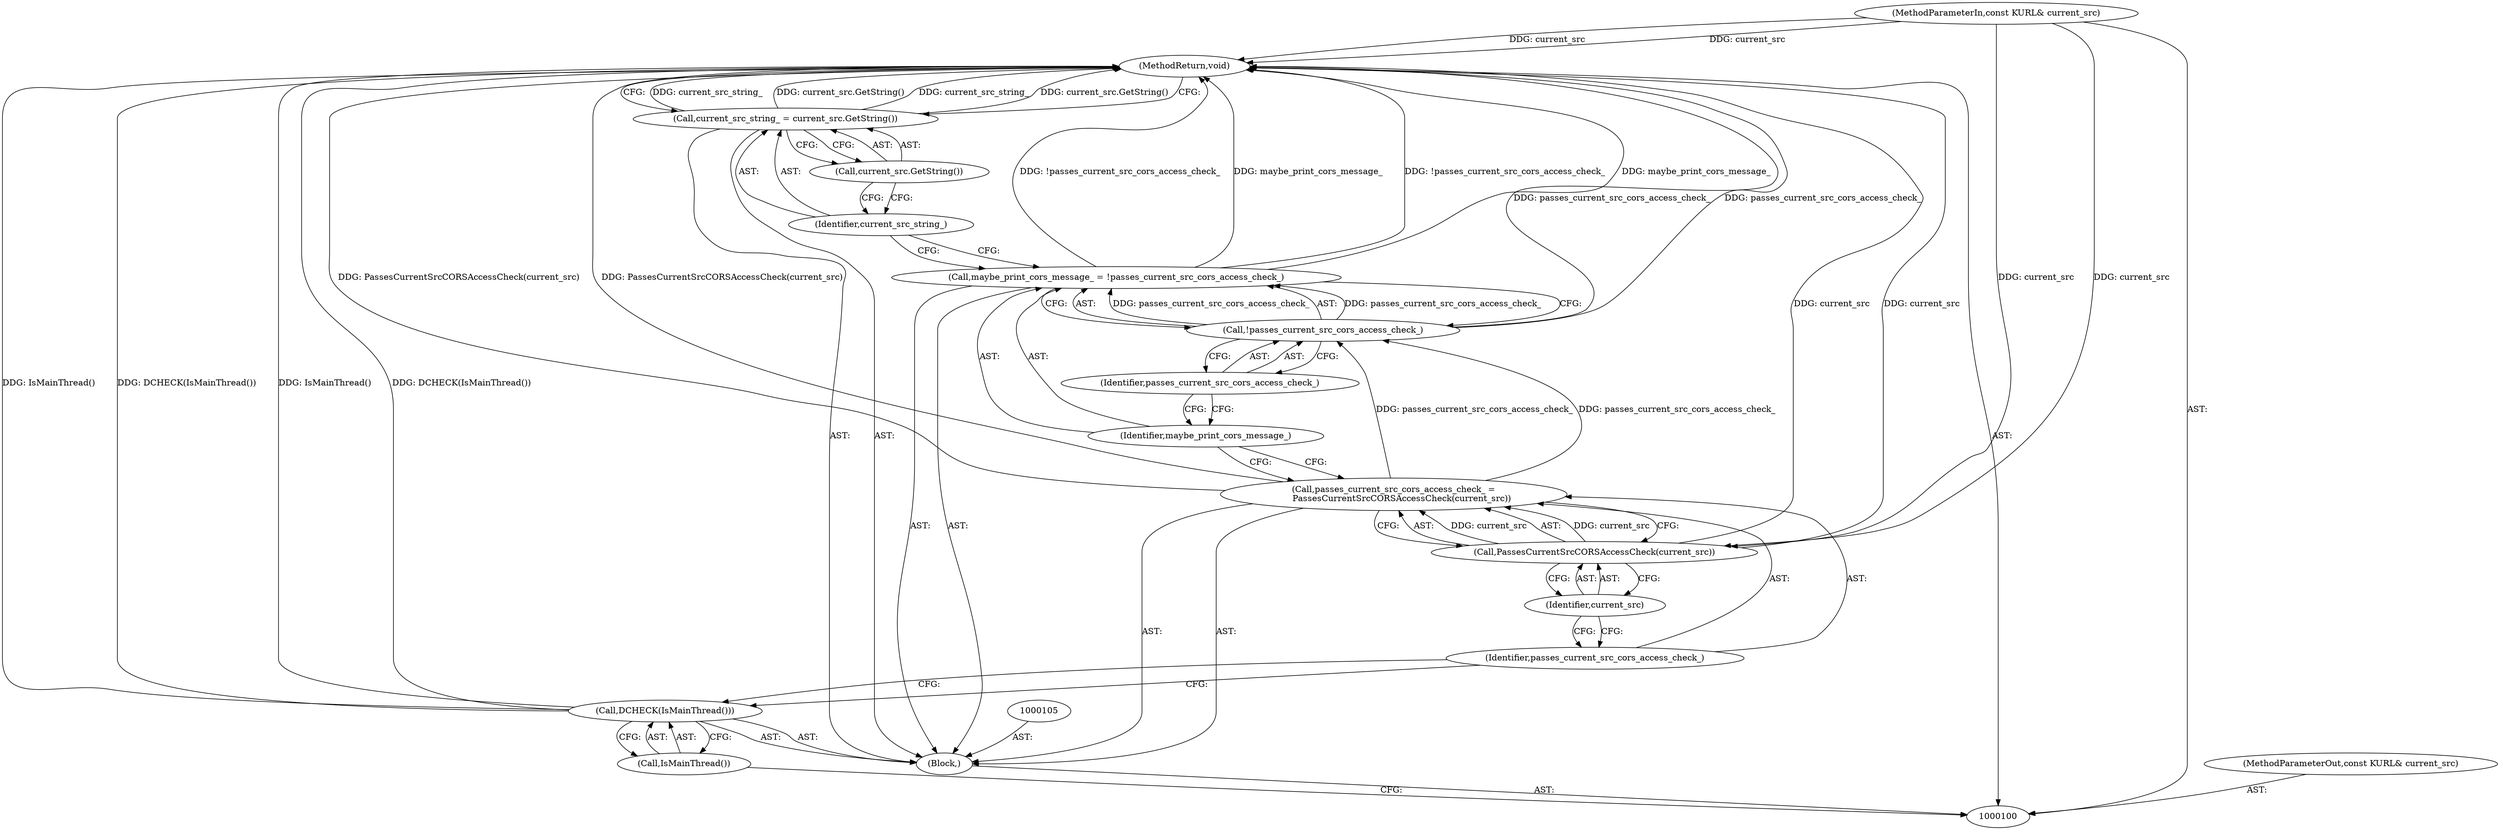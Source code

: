 digraph "1_Chrome_761c75d2d607638ff53c764b4925bcca9be601d8_0" {
"1000117" [label="(MethodReturn,void)"];
"1000114" [label="(Call,current_src_string_ = current_src.GetString())"];
"1000115" [label="(Identifier,current_src_string_)"];
"1000116" [label="(Call,current_src.GetString())"];
"1000102" [label="(Block,)"];
"1000101" [label="(MethodParameterIn,const KURL& current_src)"];
"1000146" [label="(MethodParameterOut,const KURL& current_src)"];
"1000103" [label="(Call,DCHECK(IsMainThread()))"];
"1000104" [label="(Call,IsMainThread())"];
"1000106" [label="(Call,passes_current_src_cors_access_check_ =\n      PassesCurrentSrcCORSAccessCheck(current_src))"];
"1000107" [label="(Identifier,passes_current_src_cors_access_check_)"];
"1000109" [label="(Identifier,current_src)"];
"1000108" [label="(Call,PassesCurrentSrcCORSAccessCheck(current_src))"];
"1000110" [label="(Call,maybe_print_cors_message_ = !passes_current_src_cors_access_check_)"];
"1000111" [label="(Identifier,maybe_print_cors_message_)"];
"1000112" [label="(Call,!passes_current_src_cors_access_check_)"];
"1000113" [label="(Identifier,passes_current_src_cors_access_check_)"];
"1000117" -> "1000100"  [label="AST: "];
"1000117" -> "1000114"  [label="CFG: "];
"1000106" -> "1000117"  [label="DDG: PassesCurrentSrcCORSAccessCheck(current_src)"];
"1000103" -> "1000117"  [label="DDG: IsMainThread()"];
"1000103" -> "1000117"  [label="DDG: DCHECK(IsMainThread())"];
"1000114" -> "1000117"  [label="DDG: current_src_string_"];
"1000114" -> "1000117"  [label="DDG: current_src.GetString()"];
"1000110" -> "1000117"  [label="DDG: !passes_current_src_cors_access_check_"];
"1000110" -> "1000117"  [label="DDG: maybe_print_cors_message_"];
"1000112" -> "1000117"  [label="DDG: passes_current_src_cors_access_check_"];
"1000101" -> "1000117"  [label="DDG: current_src"];
"1000108" -> "1000117"  [label="DDG: current_src"];
"1000114" -> "1000102"  [label="AST: "];
"1000114" -> "1000116"  [label="CFG: "];
"1000115" -> "1000114"  [label="AST: "];
"1000116" -> "1000114"  [label="AST: "];
"1000117" -> "1000114"  [label="CFG: "];
"1000114" -> "1000117"  [label="DDG: current_src_string_"];
"1000114" -> "1000117"  [label="DDG: current_src.GetString()"];
"1000115" -> "1000114"  [label="AST: "];
"1000115" -> "1000110"  [label="CFG: "];
"1000116" -> "1000115"  [label="CFG: "];
"1000116" -> "1000114"  [label="AST: "];
"1000116" -> "1000115"  [label="CFG: "];
"1000114" -> "1000116"  [label="CFG: "];
"1000102" -> "1000100"  [label="AST: "];
"1000103" -> "1000102"  [label="AST: "];
"1000105" -> "1000102"  [label="AST: "];
"1000106" -> "1000102"  [label="AST: "];
"1000110" -> "1000102"  [label="AST: "];
"1000114" -> "1000102"  [label="AST: "];
"1000101" -> "1000100"  [label="AST: "];
"1000101" -> "1000117"  [label="DDG: current_src"];
"1000101" -> "1000108"  [label="DDG: current_src"];
"1000146" -> "1000100"  [label="AST: "];
"1000103" -> "1000102"  [label="AST: "];
"1000103" -> "1000104"  [label="CFG: "];
"1000104" -> "1000103"  [label="AST: "];
"1000107" -> "1000103"  [label="CFG: "];
"1000103" -> "1000117"  [label="DDG: IsMainThread()"];
"1000103" -> "1000117"  [label="DDG: DCHECK(IsMainThread())"];
"1000104" -> "1000103"  [label="AST: "];
"1000104" -> "1000100"  [label="CFG: "];
"1000103" -> "1000104"  [label="CFG: "];
"1000106" -> "1000102"  [label="AST: "];
"1000106" -> "1000108"  [label="CFG: "];
"1000107" -> "1000106"  [label="AST: "];
"1000108" -> "1000106"  [label="AST: "];
"1000111" -> "1000106"  [label="CFG: "];
"1000106" -> "1000117"  [label="DDG: PassesCurrentSrcCORSAccessCheck(current_src)"];
"1000108" -> "1000106"  [label="DDG: current_src"];
"1000106" -> "1000112"  [label="DDG: passes_current_src_cors_access_check_"];
"1000107" -> "1000106"  [label="AST: "];
"1000107" -> "1000103"  [label="CFG: "];
"1000109" -> "1000107"  [label="CFG: "];
"1000109" -> "1000108"  [label="AST: "];
"1000109" -> "1000107"  [label="CFG: "];
"1000108" -> "1000109"  [label="CFG: "];
"1000108" -> "1000106"  [label="AST: "];
"1000108" -> "1000109"  [label="CFG: "];
"1000109" -> "1000108"  [label="AST: "];
"1000106" -> "1000108"  [label="CFG: "];
"1000108" -> "1000117"  [label="DDG: current_src"];
"1000108" -> "1000106"  [label="DDG: current_src"];
"1000101" -> "1000108"  [label="DDG: current_src"];
"1000110" -> "1000102"  [label="AST: "];
"1000110" -> "1000112"  [label="CFG: "];
"1000111" -> "1000110"  [label="AST: "];
"1000112" -> "1000110"  [label="AST: "];
"1000115" -> "1000110"  [label="CFG: "];
"1000110" -> "1000117"  [label="DDG: !passes_current_src_cors_access_check_"];
"1000110" -> "1000117"  [label="DDG: maybe_print_cors_message_"];
"1000112" -> "1000110"  [label="DDG: passes_current_src_cors_access_check_"];
"1000111" -> "1000110"  [label="AST: "];
"1000111" -> "1000106"  [label="CFG: "];
"1000113" -> "1000111"  [label="CFG: "];
"1000112" -> "1000110"  [label="AST: "];
"1000112" -> "1000113"  [label="CFG: "];
"1000113" -> "1000112"  [label="AST: "];
"1000110" -> "1000112"  [label="CFG: "];
"1000112" -> "1000117"  [label="DDG: passes_current_src_cors_access_check_"];
"1000112" -> "1000110"  [label="DDG: passes_current_src_cors_access_check_"];
"1000106" -> "1000112"  [label="DDG: passes_current_src_cors_access_check_"];
"1000113" -> "1000112"  [label="AST: "];
"1000113" -> "1000111"  [label="CFG: "];
"1000112" -> "1000113"  [label="CFG: "];
}
